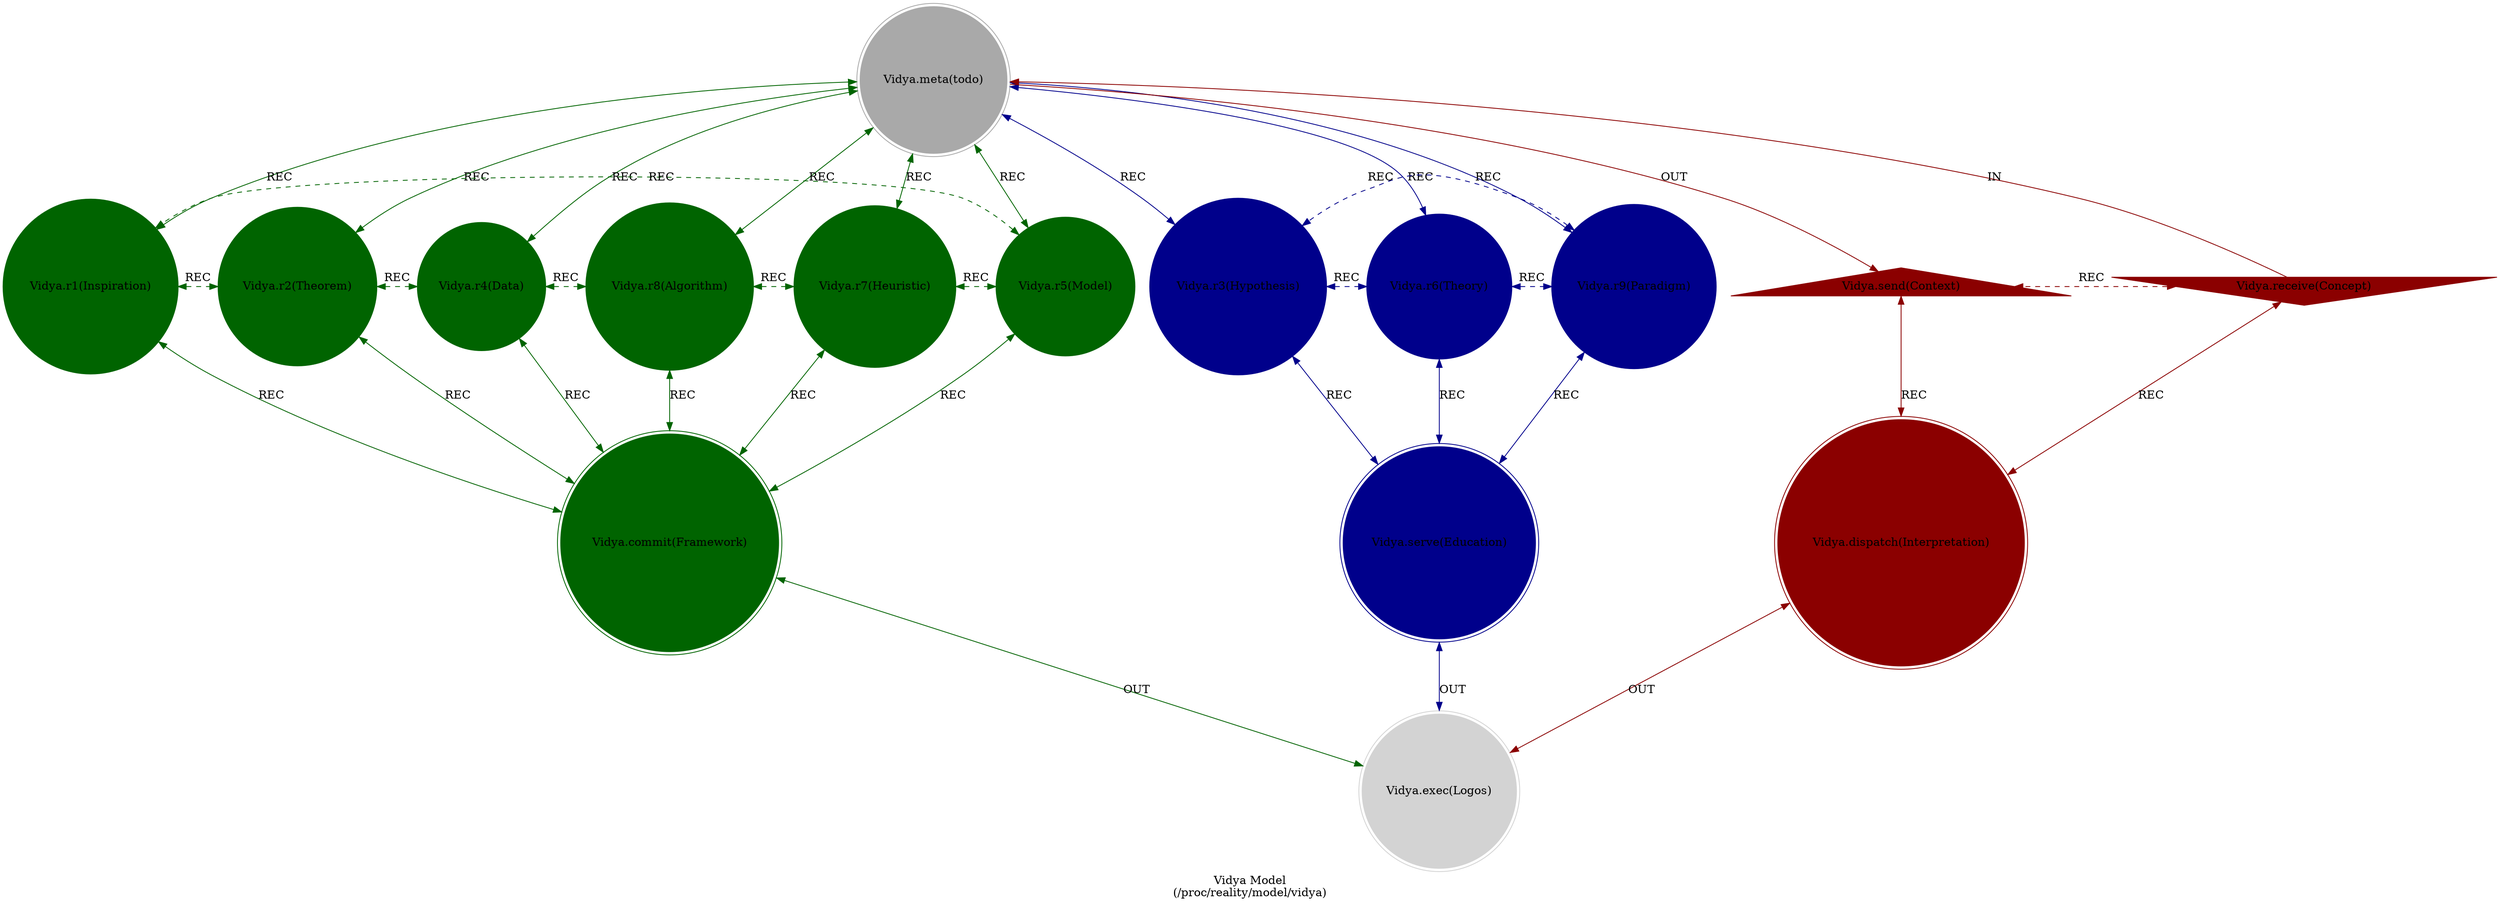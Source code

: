strict digraph VidyaModel {
    style = filled;
    color = lightgray;
    node [shape = circle; style = filled; color = lightgreen;];
    edge [color = darkgray;];
    label = "Vidya Model\n(/proc/reality/model/vidya)";
    comment = "TODO";
    
    spark_0_vidya_model_t [label = "Vidya.meta(todo)";comment = "Abstract: TODO";shape = doublecircle;color = darkgray;];
    spark_1_vidya_model_t [label = "Vidya.r1(Inspiration)";comment = "Initiation: TODO";color = darkgreen;];
    spark_2_vidya_model_t [label = "Vidya.r2(Theorem)";comment = "Response: TODO";color = darkgreen;];
    spark_4_vidya_model_t [label = "Vidya.r4(Data)";comment = "Integration: TODO";color = darkgreen;];
    spark_8_vidya_model_t [label = "Vidya.r8(Algorithm)";comment = "Reflection: TODO";color = darkgreen;];
    spark_7_vidya_model_t [label = "Vidya.r7(Heuristic)";comment = "Consolidation: TODO";color = darkgreen;];
    spark_5_vidya_model_t [label = "Vidya.r5(Model)";comment = "Propagation: TODO";color = darkgreen;];
    spark_3_vidya_model_t [label = "Vidya.r3(Hypothesis)";comment = "Thesis: TODO";color = darkblue;];
    spark_6_vidya_model_t [label = "Vidya.r6(Theory)";comment = "Antithesis: TODO";color = darkblue;];
    spark_9_vidya_model_t [label = "Vidya.r9(Paradigm)";comment = "Synthesis: TODO";color = darkblue;];
    spark_a_vidya_model_t [label = "Vidya.receive(Concept)";comment = "Potential: A raw, abstract idea.";shape = invtriangle;color = darkred;];
    spark_b_vidya_model_t [label = "Vidya.send(Context)";comment = "Manifest: The idea framed within a system of understanding.";shape = triangle;color = darkred;];
    spark_c_vidya_model_t [label = "Vidya.dispatch(Interpretation)";comment = "Why-Who: TODO";shape = doublecircle;color = darkred;];
    spark_d_vidya_model_t [label = "Vidya.commit(Framework)";comment = "What-How: TODO";shape = doublecircle;color = darkgreen;];
    spark_e_vidya_model_t [label = "Vidya.serve(Education)";comment = "When-Where: TODO";shape = doublecircle;color = darkblue;];
    spark_f_vidya_model_t [label = "Vidya.exec(Logos)";comment = "Which-Closure: TODO";shape = doublecircle;color = lightgray;];
    
    spark_a_vidya_model_t -> spark_0_vidya_model_t [label = "IN"; comment = "todo"; color = darkred; constraint = false;];
    spark_0_vidya_model_t -> spark_b_vidya_model_t [label = "OUT"; comment = "todo"; color = darkred;];
    spark_0_vidya_model_t -> spark_3_vidya_model_t [label = "REC"; comment = "todo"; color = darkblue; dir = both;];
    spark_0_vidya_model_t -> spark_6_vidya_model_t [label = "REC"; comment = "todo"; color = darkblue; dir = both;];
    spark_0_vidya_model_t -> spark_9_vidya_model_t [label = "REC"; comment = "todo"; color = darkblue; dir = both;];
    spark_0_vidya_model_t -> spark_1_vidya_model_t [label = "REC"; comment = "todo"; color = darkgreen; dir = both;];
    spark_0_vidya_model_t -> spark_2_vidya_model_t [label = "REC"; comment = "todo"; color = darkgreen; dir = both;];
    spark_0_vidya_model_t -> spark_4_vidya_model_t [label = "REC"; comment = "todo"; color = darkgreen; dir = both;];
    spark_0_vidya_model_t -> spark_8_vidya_model_t [label = "REC"; comment = "todo"; color = darkgreen; dir = both;];
    spark_0_vidya_model_t -> spark_7_vidya_model_t [label = "REC"; comment = "todo"; color = darkgreen; dir = both;];
    spark_0_vidya_model_t -> spark_5_vidya_model_t [label = "REC"; comment = "todo"; color = darkgreen; dir = both;];
    
    spark_a_vidya_model_t -> spark_c_vidya_model_t [label = "REC"; comment = "todo"; color = darkred; dir = both;];
    spark_b_vidya_model_t -> spark_c_vidya_model_t [label = "REC"; comment = "todo"; color = darkred; dir = both;];
    spark_1_vidya_model_t -> spark_d_vidya_model_t [label = "REC"; comment = "todo"; color = darkgreen; dir = both;];
    spark_2_vidya_model_t -> spark_d_vidya_model_t [label = "REC"; comment = "todo"; color = darkgreen; dir = both;];
    spark_4_vidya_model_t -> spark_d_vidya_model_t [label = "REC"; comment = "todo"; color = darkgreen; dir = both;];
    spark_8_vidya_model_t -> spark_d_vidya_model_t [label = "REC"; comment = "todo"; color = darkgreen; dir = both;];
    spark_7_vidya_model_t -> spark_d_vidya_model_t [label = "REC"; comment = "todo"; color = darkgreen; dir = both;];
    spark_5_vidya_model_t -> spark_d_vidya_model_t [label = "REC"; comment = "todo"; color = darkgreen; dir = both;];
    spark_3_vidya_model_t -> spark_e_vidya_model_t [label = "REC"; comment = "todo"; color = darkblue; dir = both;];
    spark_6_vidya_model_t -> spark_e_vidya_model_t [label = "REC"; comment = "todo"; color = darkblue; dir = both;];
    spark_9_vidya_model_t -> spark_e_vidya_model_t [label = "REC"; comment = "todo"; color = darkblue; dir = both;];
    
    spark_1_vidya_model_t -> spark_2_vidya_model_t [label = "REC"; comment = "todo"; color = darkgreen; dir = both; style = dashed; constraint = false;];
    spark_2_vidya_model_t -> spark_4_vidya_model_t [label = "REC"; comment = "todo"; color = darkgreen; dir = both; style = dashed; constraint = false;];
    spark_4_vidya_model_t -> spark_8_vidya_model_t [label = "REC"; comment = "todo"; color = darkgreen; dir = both; style = dashed; constraint = false;];
    spark_8_vidya_model_t -> spark_7_vidya_model_t [label = "REC"; comment = "todo"; color = darkgreen; dir = both; style = dashed; constraint = false;];
    spark_7_vidya_model_t -> spark_5_vidya_model_t [label = "REC"; comment = "todo"; color = darkgreen; dir = both; style = dashed; constraint = false;];
    spark_5_vidya_model_t -> spark_1_vidya_model_t [label = "REC"; comment = "todo"; color = darkgreen; dir = both; style = dashed; constraint = false;];
    spark_3_vidya_model_t -> spark_6_vidya_model_t [label = "REC"; comment = "todo"; color = darkblue; dir = both; style = dashed; constraint = false;];
    spark_6_vidya_model_t -> spark_9_vidya_model_t [label = "REC"; comment = "todo"; color = darkblue; dir = both; style = dashed; constraint = false;];
    spark_9_vidya_model_t -> spark_3_vidya_model_t [label = "REC"; comment = "todo"; color = darkblue; dir = both; style = dashed; constraint = false;];
    spark_a_vidya_model_t -> spark_b_vidya_model_t [label = "REC"; comment = "todo"; color = darkred; dir = both; style = dashed; constraint = false;];
    
    spark_c_vidya_model_t -> spark_f_vidya_model_t [label = "OUT"; comment = "todo"; color = darkred; dir = both;];
    spark_d_vidya_model_t -> spark_f_vidya_model_t [label = "OUT"; comment = "todo"; color = darkgreen; dir = both;];
    spark_e_vidya_model_t -> spark_f_vidya_model_t [label = "OUT"; comment = "todo"; color = darkblue; dir = both;];
}